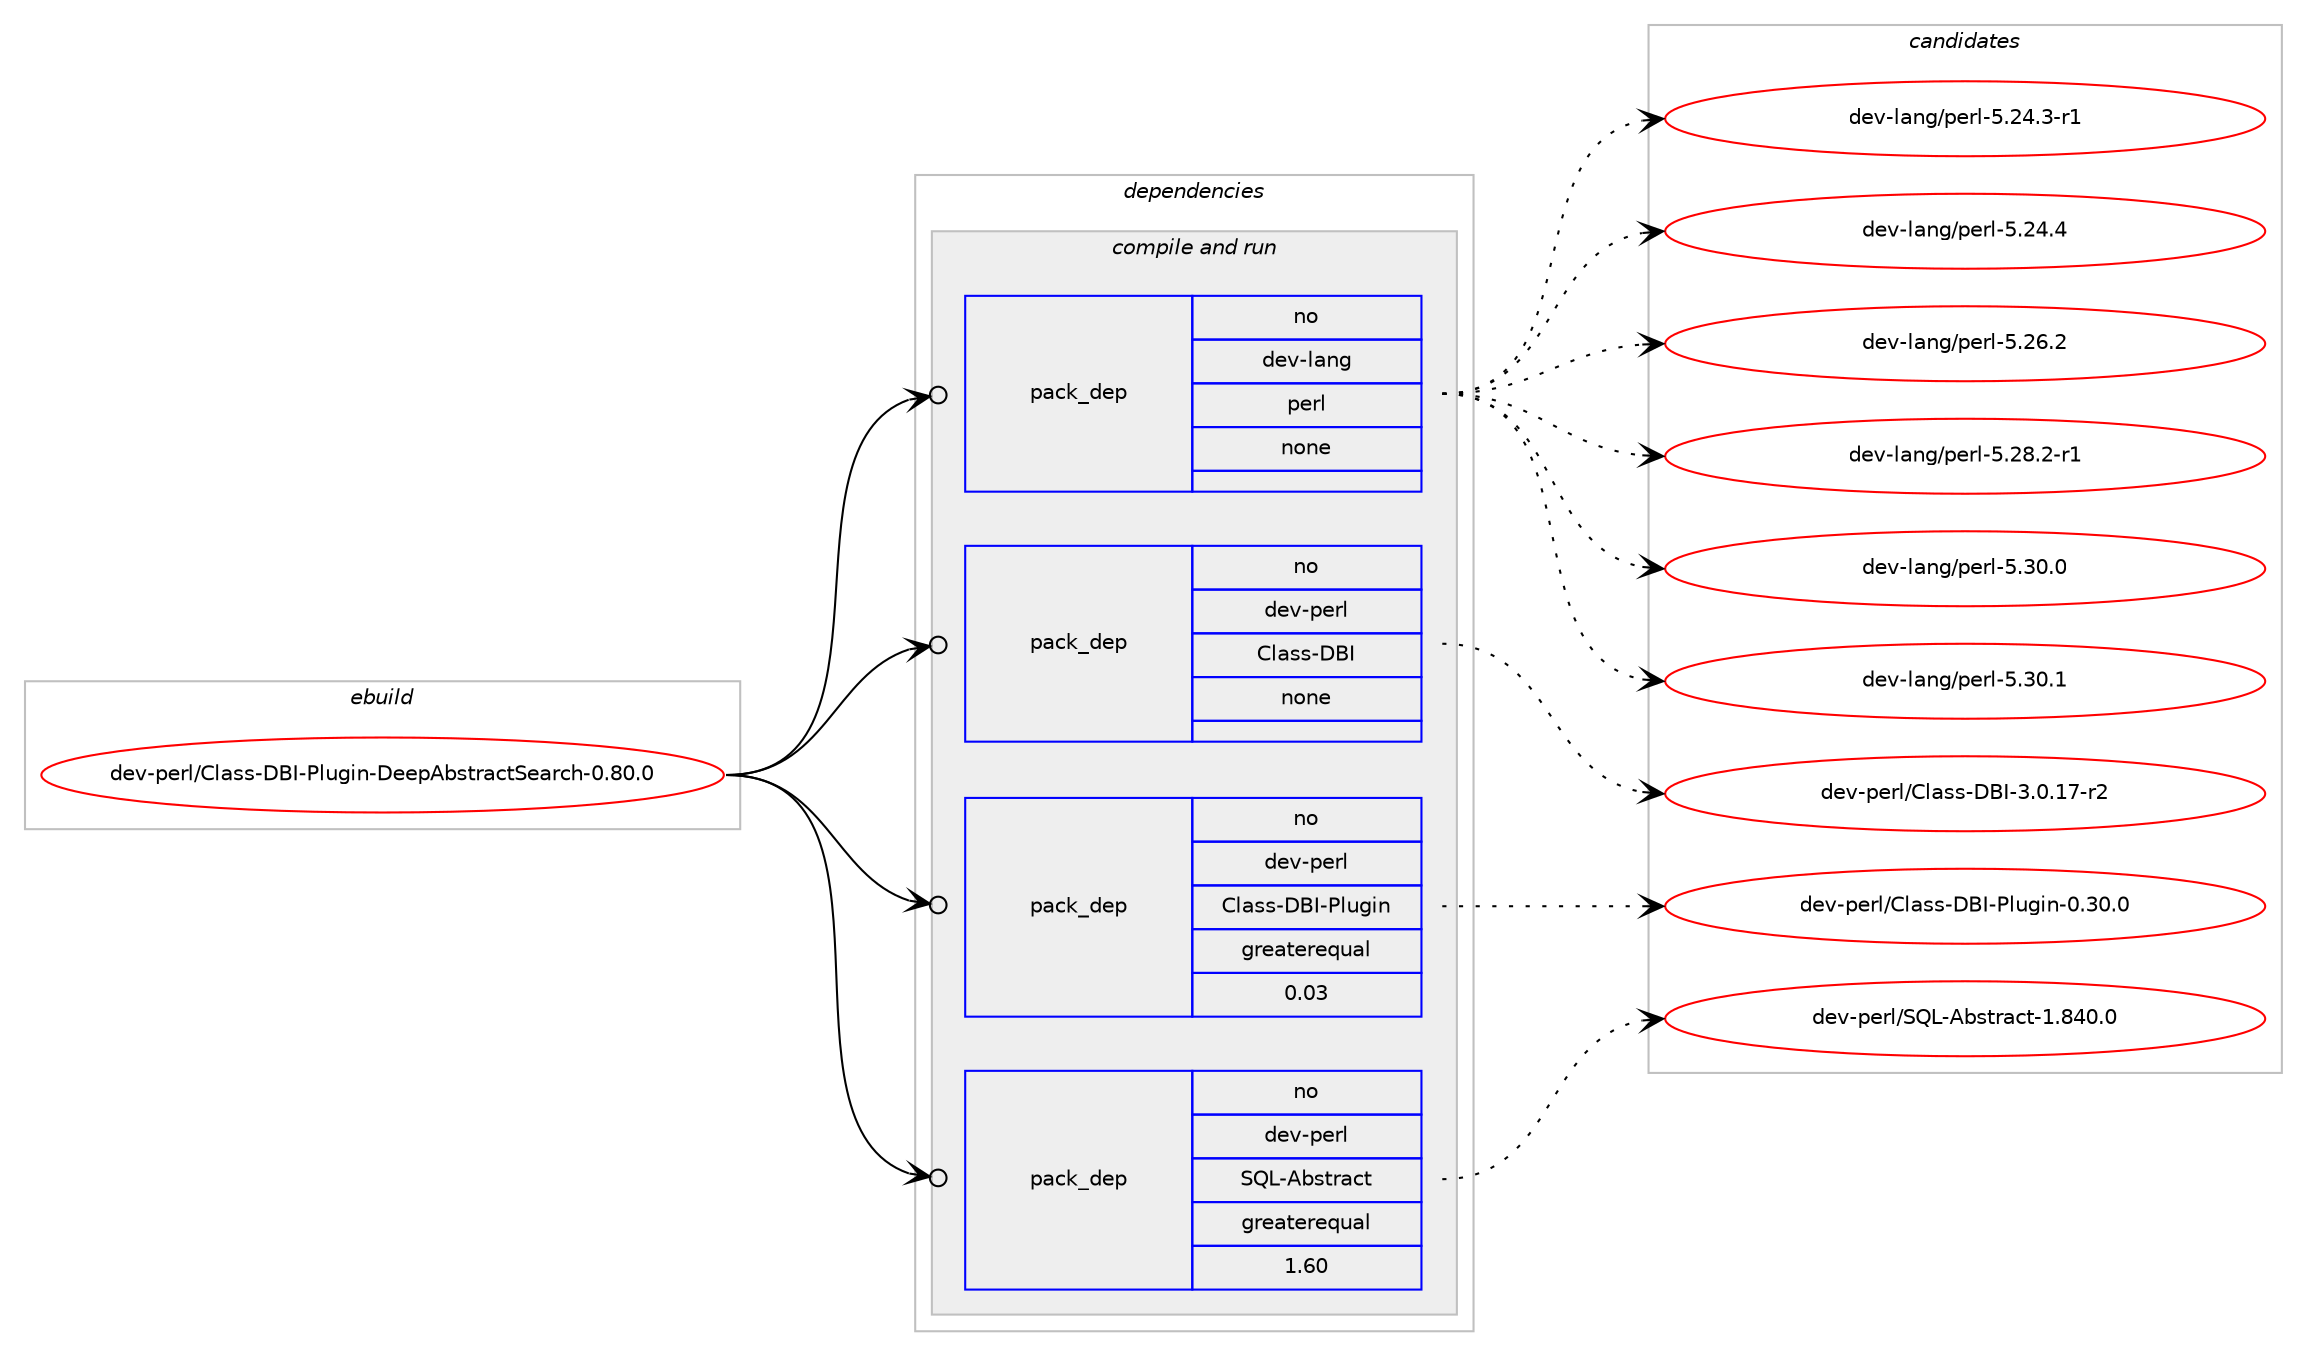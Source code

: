 digraph prolog {

# *************
# Graph options
# *************

newrank=true;
concentrate=true;
compound=true;
graph [rankdir=LR,fontname=Helvetica,fontsize=10,ranksep=1.5];#, ranksep=2.5, nodesep=0.2];
edge  [arrowhead=vee];
node  [fontname=Helvetica,fontsize=10];

# **********
# The ebuild
# **********

subgraph cluster_leftcol {
color=gray;
rank=same;
label=<<i>ebuild</i>>;
id [label="dev-perl/Class-DBI-Plugin-DeepAbstractSearch-0.80.0", color=red, width=4, href="../dev-perl/Class-DBI-Plugin-DeepAbstractSearch-0.80.0.svg"];
}

# ****************
# The dependencies
# ****************

subgraph cluster_midcol {
color=gray;
label=<<i>dependencies</i>>;
subgraph cluster_compile {
fillcolor="#eeeeee";
style=filled;
label=<<i>compile</i>>;
}
subgraph cluster_compileandrun {
fillcolor="#eeeeee";
style=filled;
label=<<i>compile and run</i>>;
subgraph pack429684 {
dependency574661 [label=<<TABLE BORDER="0" CELLBORDER="1" CELLSPACING="0" CELLPADDING="4" WIDTH="220"><TR><TD ROWSPAN="6" CELLPADDING="30">pack_dep</TD></TR><TR><TD WIDTH="110">no</TD></TR><TR><TD>dev-lang</TD></TR><TR><TD>perl</TD></TR><TR><TD>none</TD></TR><TR><TD></TD></TR></TABLE>>, shape=none, color=blue];
}
id:e -> dependency574661:w [weight=20,style="solid",arrowhead="odotvee"];
subgraph pack429685 {
dependency574662 [label=<<TABLE BORDER="0" CELLBORDER="1" CELLSPACING="0" CELLPADDING="4" WIDTH="220"><TR><TD ROWSPAN="6" CELLPADDING="30">pack_dep</TD></TR><TR><TD WIDTH="110">no</TD></TR><TR><TD>dev-perl</TD></TR><TR><TD>Class-DBI</TD></TR><TR><TD>none</TD></TR><TR><TD></TD></TR></TABLE>>, shape=none, color=blue];
}
id:e -> dependency574662:w [weight=20,style="solid",arrowhead="odotvee"];
subgraph pack429686 {
dependency574663 [label=<<TABLE BORDER="0" CELLBORDER="1" CELLSPACING="0" CELLPADDING="4" WIDTH="220"><TR><TD ROWSPAN="6" CELLPADDING="30">pack_dep</TD></TR><TR><TD WIDTH="110">no</TD></TR><TR><TD>dev-perl</TD></TR><TR><TD>Class-DBI-Plugin</TD></TR><TR><TD>greaterequal</TD></TR><TR><TD>0.03</TD></TR></TABLE>>, shape=none, color=blue];
}
id:e -> dependency574663:w [weight=20,style="solid",arrowhead="odotvee"];
subgraph pack429687 {
dependency574664 [label=<<TABLE BORDER="0" CELLBORDER="1" CELLSPACING="0" CELLPADDING="4" WIDTH="220"><TR><TD ROWSPAN="6" CELLPADDING="30">pack_dep</TD></TR><TR><TD WIDTH="110">no</TD></TR><TR><TD>dev-perl</TD></TR><TR><TD>SQL-Abstract</TD></TR><TR><TD>greaterequal</TD></TR><TR><TD>1.60</TD></TR></TABLE>>, shape=none, color=blue];
}
id:e -> dependency574664:w [weight=20,style="solid",arrowhead="odotvee"];
}
subgraph cluster_run {
fillcolor="#eeeeee";
style=filled;
label=<<i>run</i>>;
}
}

# **************
# The candidates
# **************

subgraph cluster_choices {
rank=same;
color=gray;
label=<<i>candidates</i>>;

subgraph choice429684 {
color=black;
nodesep=1;
choice100101118451089711010347112101114108455346505246514511449 [label="dev-lang/perl-5.24.3-r1", color=red, width=4,href="../dev-lang/perl-5.24.3-r1.svg"];
choice10010111845108971101034711210111410845534650524652 [label="dev-lang/perl-5.24.4", color=red, width=4,href="../dev-lang/perl-5.24.4.svg"];
choice10010111845108971101034711210111410845534650544650 [label="dev-lang/perl-5.26.2", color=red, width=4,href="../dev-lang/perl-5.26.2.svg"];
choice100101118451089711010347112101114108455346505646504511449 [label="dev-lang/perl-5.28.2-r1", color=red, width=4,href="../dev-lang/perl-5.28.2-r1.svg"];
choice10010111845108971101034711210111410845534651484648 [label="dev-lang/perl-5.30.0", color=red, width=4,href="../dev-lang/perl-5.30.0.svg"];
choice10010111845108971101034711210111410845534651484649 [label="dev-lang/perl-5.30.1", color=red, width=4,href="../dev-lang/perl-5.30.1.svg"];
dependency574661:e -> choice100101118451089711010347112101114108455346505246514511449:w [style=dotted,weight="100"];
dependency574661:e -> choice10010111845108971101034711210111410845534650524652:w [style=dotted,weight="100"];
dependency574661:e -> choice10010111845108971101034711210111410845534650544650:w [style=dotted,weight="100"];
dependency574661:e -> choice100101118451089711010347112101114108455346505646504511449:w [style=dotted,weight="100"];
dependency574661:e -> choice10010111845108971101034711210111410845534651484648:w [style=dotted,weight="100"];
dependency574661:e -> choice10010111845108971101034711210111410845534651484649:w [style=dotted,weight="100"];
}
subgraph choice429685 {
color=black;
nodesep=1;
choice1001011184511210111410847671089711511545686673455146484649554511450 [label="dev-perl/Class-DBI-3.0.17-r2", color=red, width=4,href="../dev-perl/Class-DBI-3.0.17-r2.svg"];
dependency574662:e -> choice1001011184511210111410847671089711511545686673455146484649554511450:w [style=dotted,weight="100"];
}
subgraph choice429686 {
color=black;
nodesep=1;
choice1001011184511210111410847671089711511545686673458010811710310511045484651484648 [label="dev-perl/Class-DBI-Plugin-0.30.0", color=red, width=4,href="../dev-perl/Class-DBI-Plugin-0.30.0.svg"];
dependency574663:e -> choice1001011184511210111410847671089711511545686673458010811710310511045484651484648:w [style=dotted,weight="100"];
}
subgraph choice429687 {
color=black;
nodesep=1;
choice100101118451121011141084783817645659811511611497991164549465652484648 [label="dev-perl/SQL-Abstract-1.840.0", color=red, width=4,href="../dev-perl/SQL-Abstract-1.840.0.svg"];
dependency574664:e -> choice100101118451121011141084783817645659811511611497991164549465652484648:w [style=dotted,weight="100"];
}
}

}
